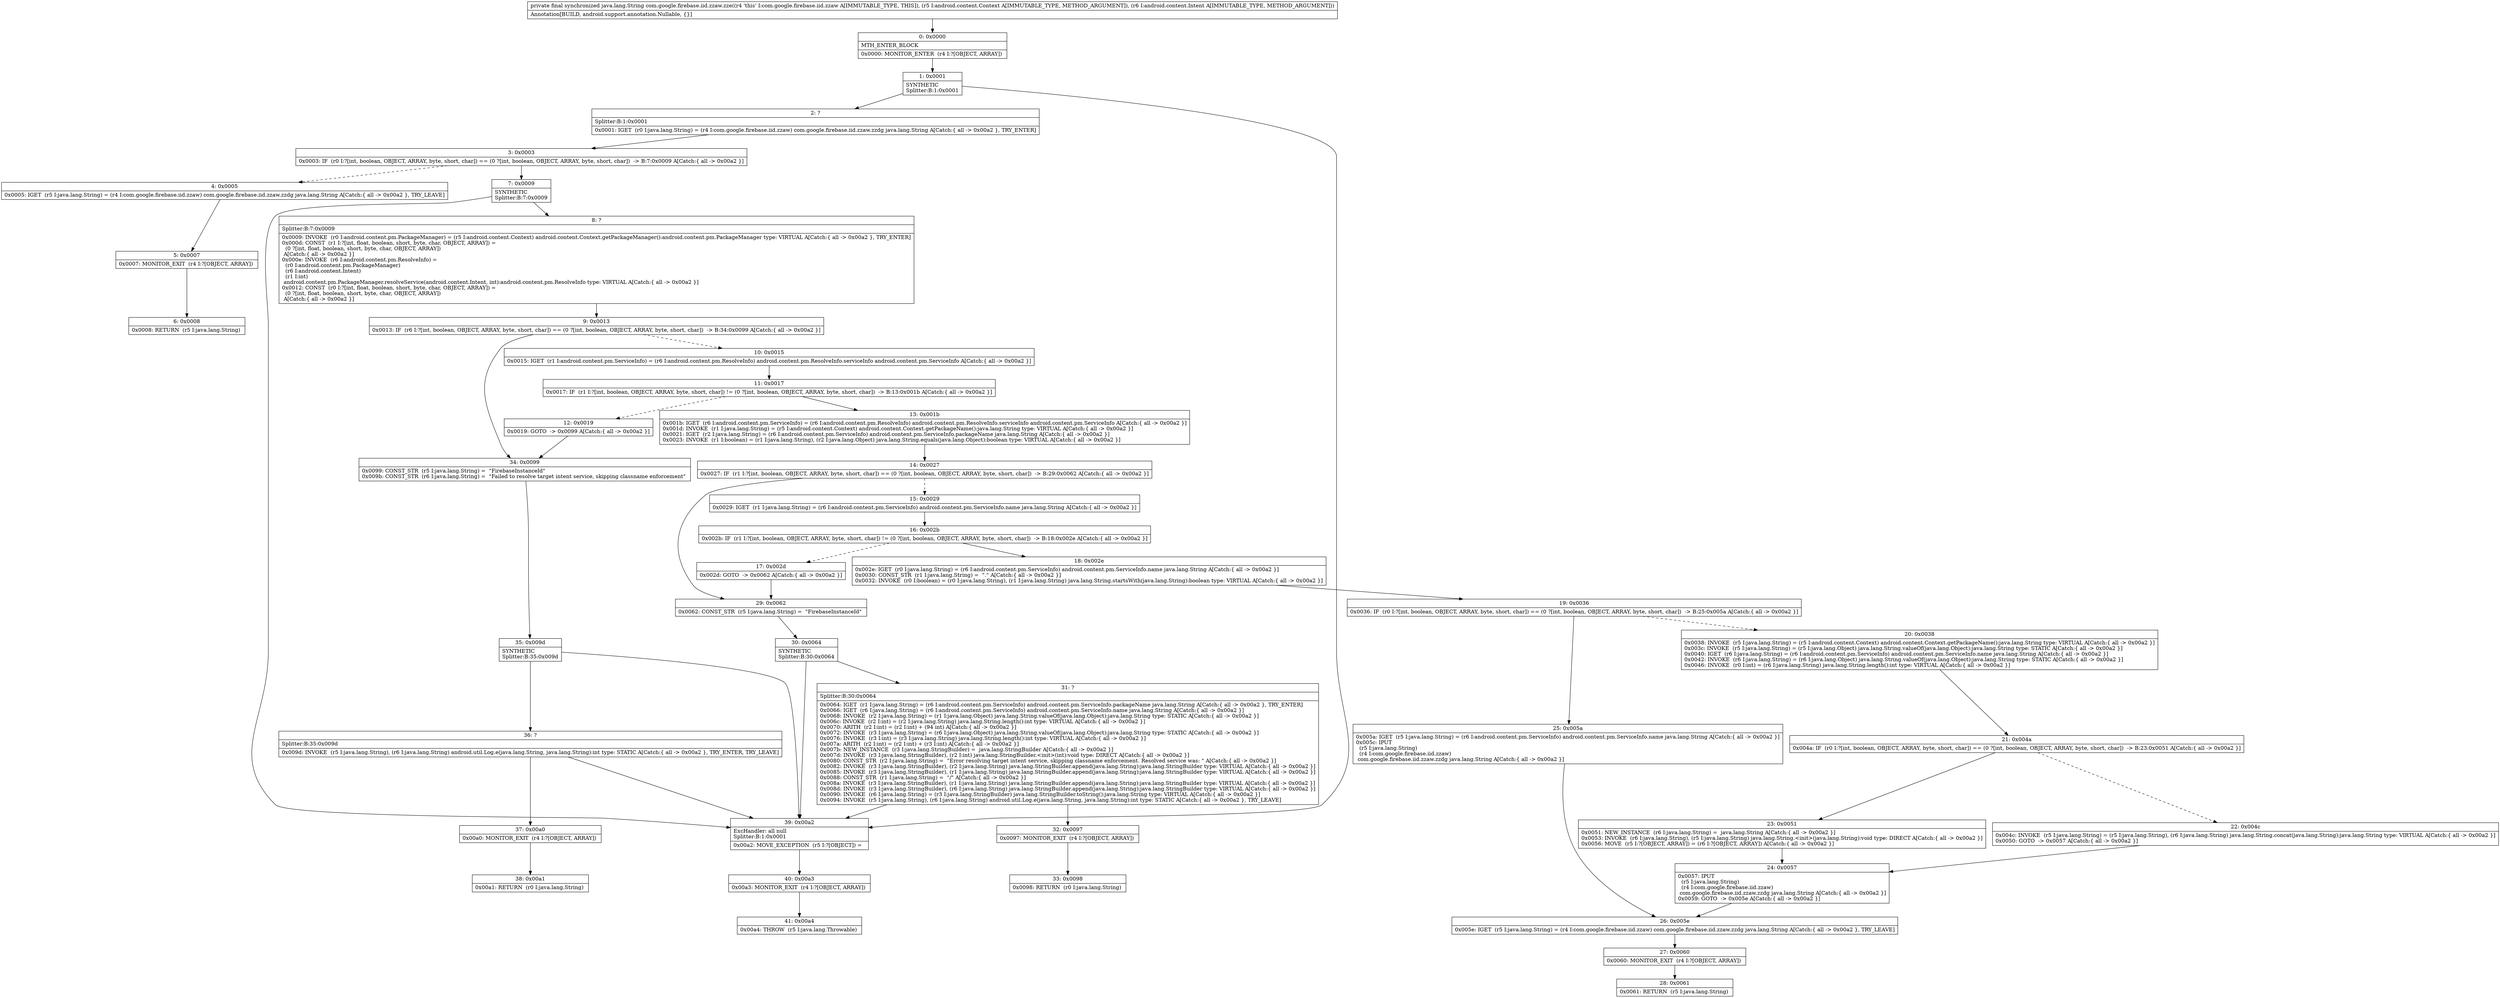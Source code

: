 digraph "CFG forcom.google.firebase.iid.zzaw.zze(Landroid\/content\/Context;Landroid\/content\/Intent;)Ljava\/lang\/String;" {
Node_0 [shape=record,label="{0\:\ 0x0000|MTH_ENTER_BLOCK\l|0x0000: MONITOR_ENTER  (r4 I:?[OBJECT, ARRAY]) \l}"];
Node_1 [shape=record,label="{1\:\ 0x0001|SYNTHETIC\lSplitter:B:1:0x0001\l}"];
Node_2 [shape=record,label="{2\:\ ?|Splitter:B:1:0x0001\l|0x0001: IGET  (r0 I:java.lang.String) = (r4 I:com.google.firebase.iid.zzaw) com.google.firebase.iid.zzaw.zzdg java.lang.String A[Catch:\{ all \-\> 0x00a2 \}, TRY_ENTER]\l}"];
Node_3 [shape=record,label="{3\:\ 0x0003|0x0003: IF  (r0 I:?[int, boolean, OBJECT, ARRAY, byte, short, char]) == (0 ?[int, boolean, OBJECT, ARRAY, byte, short, char])  \-\> B:7:0x0009 A[Catch:\{ all \-\> 0x00a2 \}]\l}"];
Node_4 [shape=record,label="{4\:\ 0x0005|0x0005: IGET  (r5 I:java.lang.String) = (r4 I:com.google.firebase.iid.zzaw) com.google.firebase.iid.zzaw.zzdg java.lang.String A[Catch:\{ all \-\> 0x00a2 \}, TRY_LEAVE]\l}"];
Node_5 [shape=record,label="{5\:\ 0x0007|0x0007: MONITOR_EXIT  (r4 I:?[OBJECT, ARRAY]) \l}"];
Node_6 [shape=record,label="{6\:\ 0x0008|0x0008: RETURN  (r5 I:java.lang.String) \l}"];
Node_7 [shape=record,label="{7\:\ 0x0009|SYNTHETIC\lSplitter:B:7:0x0009\l}"];
Node_8 [shape=record,label="{8\:\ ?|Splitter:B:7:0x0009\l|0x0009: INVOKE  (r0 I:android.content.pm.PackageManager) = (r5 I:android.content.Context) android.content.Context.getPackageManager():android.content.pm.PackageManager type: VIRTUAL A[Catch:\{ all \-\> 0x00a2 \}, TRY_ENTER]\l0x000d: CONST  (r1 I:?[int, float, boolean, short, byte, char, OBJECT, ARRAY]) = \l  (0 ?[int, float, boolean, short, byte, char, OBJECT, ARRAY])\l A[Catch:\{ all \-\> 0x00a2 \}]\l0x000e: INVOKE  (r6 I:android.content.pm.ResolveInfo) = \l  (r0 I:android.content.pm.PackageManager)\l  (r6 I:android.content.Intent)\l  (r1 I:int)\l android.content.pm.PackageManager.resolveService(android.content.Intent, int):android.content.pm.ResolveInfo type: VIRTUAL A[Catch:\{ all \-\> 0x00a2 \}]\l0x0012: CONST  (r0 I:?[int, float, boolean, short, byte, char, OBJECT, ARRAY]) = \l  (0 ?[int, float, boolean, short, byte, char, OBJECT, ARRAY])\l A[Catch:\{ all \-\> 0x00a2 \}]\l}"];
Node_9 [shape=record,label="{9\:\ 0x0013|0x0013: IF  (r6 I:?[int, boolean, OBJECT, ARRAY, byte, short, char]) == (0 ?[int, boolean, OBJECT, ARRAY, byte, short, char])  \-\> B:34:0x0099 A[Catch:\{ all \-\> 0x00a2 \}]\l}"];
Node_10 [shape=record,label="{10\:\ 0x0015|0x0015: IGET  (r1 I:android.content.pm.ServiceInfo) = (r6 I:android.content.pm.ResolveInfo) android.content.pm.ResolveInfo.serviceInfo android.content.pm.ServiceInfo A[Catch:\{ all \-\> 0x00a2 \}]\l}"];
Node_11 [shape=record,label="{11\:\ 0x0017|0x0017: IF  (r1 I:?[int, boolean, OBJECT, ARRAY, byte, short, char]) != (0 ?[int, boolean, OBJECT, ARRAY, byte, short, char])  \-\> B:13:0x001b A[Catch:\{ all \-\> 0x00a2 \}]\l}"];
Node_12 [shape=record,label="{12\:\ 0x0019|0x0019: GOTO  \-\> 0x0099 A[Catch:\{ all \-\> 0x00a2 \}]\l}"];
Node_13 [shape=record,label="{13\:\ 0x001b|0x001b: IGET  (r6 I:android.content.pm.ServiceInfo) = (r6 I:android.content.pm.ResolveInfo) android.content.pm.ResolveInfo.serviceInfo android.content.pm.ServiceInfo A[Catch:\{ all \-\> 0x00a2 \}]\l0x001d: INVOKE  (r1 I:java.lang.String) = (r5 I:android.content.Context) android.content.Context.getPackageName():java.lang.String type: VIRTUAL A[Catch:\{ all \-\> 0x00a2 \}]\l0x0021: IGET  (r2 I:java.lang.String) = (r6 I:android.content.pm.ServiceInfo) android.content.pm.ServiceInfo.packageName java.lang.String A[Catch:\{ all \-\> 0x00a2 \}]\l0x0023: INVOKE  (r1 I:boolean) = (r1 I:java.lang.String), (r2 I:java.lang.Object) java.lang.String.equals(java.lang.Object):boolean type: VIRTUAL A[Catch:\{ all \-\> 0x00a2 \}]\l}"];
Node_14 [shape=record,label="{14\:\ 0x0027|0x0027: IF  (r1 I:?[int, boolean, OBJECT, ARRAY, byte, short, char]) == (0 ?[int, boolean, OBJECT, ARRAY, byte, short, char])  \-\> B:29:0x0062 A[Catch:\{ all \-\> 0x00a2 \}]\l}"];
Node_15 [shape=record,label="{15\:\ 0x0029|0x0029: IGET  (r1 I:java.lang.String) = (r6 I:android.content.pm.ServiceInfo) android.content.pm.ServiceInfo.name java.lang.String A[Catch:\{ all \-\> 0x00a2 \}]\l}"];
Node_16 [shape=record,label="{16\:\ 0x002b|0x002b: IF  (r1 I:?[int, boolean, OBJECT, ARRAY, byte, short, char]) != (0 ?[int, boolean, OBJECT, ARRAY, byte, short, char])  \-\> B:18:0x002e A[Catch:\{ all \-\> 0x00a2 \}]\l}"];
Node_17 [shape=record,label="{17\:\ 0x002d|0x002d: GOTO  \-\> 0x0062 A[Catch:\{ all \-\> 0x00a2 \}]\l}"];
Node_18 [shape=record,label="{18\:\ 0x002e|0x002e: IGET  (r0 I:java.lang.String) = (r6 I:android.content.pm.ServiceInfo) android.content.pm.ServiceInfo.name java.lang.String A[Catch:\{ all \-\> 0x00a2 \}]\l0x0030: CONST_STR  (r1 I:java.lang.String) =  \".\" A[Catch:\{ all \-\> 0x00a2 \}]\l0x0032: INVOKE  (r0 I:boolean) = (r0 I:java.lang.String), (r1 I:java.lang.String) java.lang.String.startsWith(java.lang.String):boolean type: VIRTUAL A[Catch:\{ all \-\> 0x00a2 \}]\l}"];
Node_19 [shape=record,label="{19\:\ 0x0036|0x0036: IF  (r0 I:?[int, boolean, OBJECT, ARRAY, byte, short, char]) == (0 ?[int, boolean, OBJECT, ARRAY, byte, short, char])  \-\> B:25:0x005a A[Catch:\{ all \-\> 0x00a2 \}]\l}"];
Node_20 [shape=record,label="{20\:\ 0x0038|0x0038: INVOKE  (r5 I:java.lang.String) = (r5 I:android.content.Context) android.content.Context.getPackageName():java.lang.String type: VIRTUAL A[Catch:\{ all \-\> 0x00a2 \}]\l0x003c: INVOKE  (r5 I:java.lang.String) = (r5 I:java.lang.Object) java.lang.String.valueOf(java.lang.Object):java.lang.String type: STATIC A[Catch:\{ all \-\> 0x00a2 \}]\l0x0040: IGET  (r6 I:java.lang.String) = (r6 I:android.content.pm.ServiceInfo) android.content.pm.ServiceInfo.name java.lang.String A[Catch:\{ all \-\> 0x00a2 \}]\l0x0042: INVOKE  (r6 I:java.lang.String) = (r6 I:java.lang.Object) java.lang.String.valueOf(java.lang.Object):java.lang.String type: STATIC A[Catch:\{ all \-\> 0x00a2 \}]\l0x0046: INVOKE  (r0 I:int) = (r6 I:java.lang.String) java.lang.String.length():int type: VIRTUAL A[Catch:\{ all \-\> 0x00a2 \}]\l}"];
Node_21 [shape=record,label="{21\:\ 0x004a|0x004a: IF  (r0 I:?[int, boolean, OBJECT, ARRAY, byte, short, char]) == (0 ?[int, boolean, OBJECT, ARRAY, byte, short, char])  \-\> B:23:0x0051 A[Catch:\{ all \-\> 0x00a2 \}]\l}"];
Node_22 [shape=record,label="{22\:\ 0x004c|0x004c: INVOKE  (r5 I:java.lang.String) = (r5 I:java.lang.String), (r6 I:java.lang.String) java.lang.String.concat(java.lang.String):java.lang.String type: VIRTUAL A[Catch:\{ all \-\> 0x00a2 \}]\l0x0050: GOTO  \-\> 0x0057 A[Catch:\{ all \-\> 0x00a2 \}]\l}"];
Node_23 [shape=record,label="{23\:\ 0x0051|0x0051: NEW_INSTANCE  (r6 I:java.lang.String) =  java.lang.String A[Catch:\{ all \-\> 0x00a2 \}]\l0x0053: INVOKE  (r6 I:java.lang.String), (r5 I:java.lang.String) java.lang.String.\<init\>(java.lang.String):void type: DIRECT A[Catch:\{ all \-\> 0x00a2 \}]\l0x0056: MOVE  (r5 I:?[OBJECT, ARRAY]) = (r6 I:?[OBJECT, ARRAY]) A[Catch:\{ all \-\> 0x00a2 \}]\l}"];
Node_24 [shape=record,label="{24\:\ 0x0057|0x0057: IPUT  \l  (r5 I:java.lang.String)\l  (r4 I:com.google.firebase.iid.zzaw)\l com.google.firebase.iid.zzaw.zzdg java.lang.String A[Catch:\{ all \-\> 0x00a2 \}]\l0x0059: GOTO  \-\> 0x005e A[Catch:\{ all \-\> 0x00a2 \}]\l}"];
Node_25 [shape=record,label="{25\:\ 0x005a|0x005a: IGET  (r5 I:java.lang.String) = (r6 I:android.content.pm.ServiceInfo) android.content.pm.ServiceInfo.name java.lang.String A[Catch:\{ all \-\> 0x00a2 \}]\l0x005c: IPUT  \l  (r5 I:java.lang.String)\l  (r4 I:com.google.firebase.iid.zzaw)\l com.google.firebase.iid.zzaw.zzdg java.lang.String A[Catch:\{ all \-\> 0x00a2 \}]\l}"];
Node_26 [shape=record,label="{26\:\ 0x005e|0x005e: IGET  (r5 I:java.lang.String) = (r4 I:com.google.firebase.iid.zzaw) com.google.firebase.iid.zzaw.zzdg java.lang.String A[Catch:\{ all \-\> 0x00a2 \}, TRY_LEAVE]\l}"];
Node_27 [shape=record,label="{27\:\ 0x0060|0x0060: MONITOR_EXIT  (r4 I:?[OBJECT, ARRAY]) \l}"];
Node_28 [shape=record,label="{28\:\ 0x0061|0x0061: RETURN  (r5 I:java.lang.String) \l}"];
Node_29 [shape=record,label="{29\:\ 0x0062|0x0062: CONST_STR  (r5 I:java.lang.String) =  \"FirebaseInstanceId\" \l}"];
Node_30 [shape=record,label="{30\:\ 0x0064|SYNTHETIC\lSplitter:B:30:0x0064\l}"];
Node_31 [shape=record,label="{31\:\ ?|Splitter:B:30:0x0064\l|0x0064: IGET  (r1 I:java.lang.String) = (r6 I:android.content.pm.ServiceInfo) android.content.pm.ServiceInfo.packageName java.lang.String A[Catch:\{ all \-\> 0x00a2 \}, TRY_ENTER]\l0x0066: IGET  (r6 I:java.lang.String) = (r6 I:android.content.pm.ServiceInfo) android.content.pm.ServiceInfo.name java.lang.String A[Catch:\{ all \-\> 0x00a2 \}]\l0x0068: INVOKE  (r2 I:java.lang.String) = (r1 I:java.lang.Object) java.lang.String.valueOf(java.lang.Object):java.lang.String type: STATIC A[Catch:\{ all \-\> 0x00a2 \}]\l0x006c: INVOKE  (r2 I:int) = (r2 I:java.lang.String) java.lang.String.length():int type: VIRTUAL A[Catch:\{ all \-\> 0x00a2 \}]\l0x0070: ARITH  (r2 I:int) = (r2 I:int) + (94 int) A[Catch:\{ all \-\> 0x00a2 \}]\l0x0072: INVOKE  (r3 I:java.lang.String) = (r6 I:java.lang.Object) java.lang.String.valueOf(java.lang.Object):java.lang.String type: STATIC A[Catch:\{ all \-\> 0x00a2 \}]\l0x0076: INVOKE  (r3 I:int) = (r3 I:java.lang.String) java.lang.String.length():int type: VIRTUAL A[Catch:\{ all \-\> 0x00a2 \}]\l0x007a: ARITH  (r2 I:int) = (r2 I:int) + (r3 I:int) A[Catch:\{ all \-\> 0x00a2 \}]\l0x007b: NEW_INSTANCE  (r3 I:java.lang.StringBuilder) =  java.lang.StringBuilder A[Catch:\{ all \-\> 0x00a2 \}]\l0x007d: INVOKE  (r3 I:java.lang.StringBuilder), (r2 I:int) java.lang.StringBuilder.\<init\>(int):void type: DIRECT A[Catch:\{ all \-\> 0x00a2 \}]\l0x0080: CONST_STR  (r2 I:java.lang.String) =  \"Error resolving target intent service, skipping classname enforcement. Resolved service was: \" A[Catch:\{ all \-\> 0x00a2 \}]\l0x0082: INVOKE  (r3 I:java.lang.StringBuilder), (r2 I:java.lang.String) java.lang.StringBuilder.append(java.lang.String):java.lang.StringBuilder type: VIRTUAL A[Catch:\{ all \-\> 0x00a2 \}]\l0x0085: INVOKE  (r3 I:java.lang.StringBuilder), (r1 I:java.lang.String) java.lang.StringBuilder.append(java.lang.String):java.lang.StringBuilder type: VIRTUAL A[Catch:\{ all \-\> 0x00a2 \}]\l0x0088: CONST_STR  (r1 I:java.lang.String) =  \"\/\" A[Catch:\{ all \-\> 0x00a2 \}]\l0x008a: INVOKE  (r3 I:java.lang.StringBuilder), (r1 I:java.lang.String) java.lang.StringBuilder.append(java.lang.String):java.lang.StringBuilder type: VIRTUAL A[Catch:\{ all \-\> 0x00a2 \}]\l0x008d: INVOKE  (r3 I:java.lang.StringBuilder), (r6 I:java.lang.String) java.lang.StringBuilder.append(java.lang.String):java.lang.StringBuilder type: VIRTUAL A[Catch:\{ all \-\> 0x00a2 \}]\l0x0090: INVOKE  (r6 I:java.lang.String) = (r3 I:java.lang.StringBuilder) java.lang.StringBuilder.toString():java.lang.String type: VIRTUAL A[Catch:\{ all \-\> 0x00a2 \}]\l0x0094: INVOKE  (r5 I:java.lang.String), (r6 I:java.lang.String) android.util.Log.e(java.lang.String, java.lang.String):int type: STATIC A[Catch:\{ all \-\> 0x00a2 \}, TRY_LEAVE]\l}"];
Node_32 [shape=record,label="{32\:\ 0x0097|0x0097: MONITOR_EXIT  (r4 I:?[OBJECT, ARRAY]) \l}"];
Node_33 [shape=record,label="{33\:\ 0x0098|0x0098: RETURN  (r0 I:java.lang.String) \l}"];
Node_34 [shape=record,label="{34\:\ 0x0099|0x0099: CONST_STR  (r5 I:java.lang.String) =  \"FirebaseInstanceId\" \l0x009b: CONST_STR  (r6 I:java.lang.String) =  \"Failed to resolve target intent service, skipping classname enforcement\" \l}"];
Node_35 [shape=record,label="{35\:\ 0x009d|SYNTHETIC\lSplitter:B:35:0x009d\l}"];
Node_36 [shape=record,label="{36\:\ ?|Splitter:B:35:0x009d\l|0x009d: INVOKE  (r5 I:java.lang.String), (r6 I:java.lang.String) android.util.Log.e(java.lang.String, java.lang.String):int type: STATIC A[Catch:\{ all \-\> 0x00a2 \}, TRY_ENTER, TRY_LEAVE]\l}"];
Node_37 [shape=record,label="{37\:\ 0x00a0|0x00a0: MONITOR_EXIT  (r4 I:?[OBJECT, ARRAY]) \l}"];
Node_38 [shape=record,label="{38\:\ 0x00a1|0x00a1: RETURN  (r0 I:java.lang.String) \l}"];
Node_39 [shape=record,label="{39\:\ 0x00a2|ExcHandler: all null\lSplitter:B:1:0x0001\l|0x00a2: MOVE_EXCEPTION  (r5 I:?[OBJECT]) =  \l}"];
Node_40 [shape=record,label="{40\:\ 0x00a3|0x00a3: MONITOR_EXIT  (r4 I:?[OBJECT, ARRAY]) \l}"];
Node_41 [shape=record,label="{41\:\ 0x00a4|0x00a4: THROW  (r5 I:java.lang.Throwable) \l}"];
MethodNode[shape=record,label="{private final synchronized java.lang.String com.google.firebase.iid.zzaw.zze((r4 'this' I:com.google.firebase.iid.zzaw A[IMMUTABLE_TYPE, THIS]), (r5 I:android.content.Context A[IMMUTABLE_TYPE, METHOD_ARGUMENT]), (r6 I:android.content.Intent A[IMMUTABLE_TYPE, METHOD_ARGUMENT]))  | Annotation[BUILD, android.support.annotation.Nullable, \{\}]\l}"];
MethodNode -> Node_0;
Node_0 -> Node_1;
Node_1 -> Node_2;
Node_1 -> Node_39;
Node_2 -> Node_3;
Node_3 -> Node_4[style=dashed];
Node_3 -> Node_7;
Node_4 -> Node_5;
Node_5 -> Node_6;
Node_7 -> Node_8;
Node_7 -> Node_39;
Node_8 -> Node_9;
Node_9 -> Node_10[style=dashed];
Node_9 -> Node_34;
Node_10 -> Node_11;
Node_11 -> Node_12[style=dashed];
Node_11 -> Node_13;
Node_12 -> Node_34;
Node_13 -> Node_14;
Node_14 -> Node_15[style=dashed];
Node_14 -> Node_29;
Node_15 -> Node_16;
Node_16 -> Node_17[style=dashed];
Node_16 -> Node_18;
Node_17 -> Node_29;
Node_18 -> Node_19;
Node_19 -> Node_20[style=dashed];
Node_19 -> Node_25;
Node_20 -> Node_21;
Node_21 -> Node_22[style=dashed];
Node_21 -> Node_23;
Node_22 -> Node_24;
Node_23 -> Node_24;
Node_24 -> Node_26;
Node_25 -> Node_26;
Node_26 -> Node_27;
Node_27 -> Node_28;
Node_29 -> Node_30;
Node_30 -> Node_31;
Node_30 -> Node_39;
Node_31 -> Node_32;
Node_31 -> Node_39;
Node_32 -> Node_33;
Node_34 -> Node_35;
Node_35 -> Node_36;
Node_35 -> Node_39;
Node_36 -> Node_37;
Node_36 -> Node_39;
Node_37 -> Node_38;
Node_39 -> Node_40;
Node_40 -> Node_41;
}

